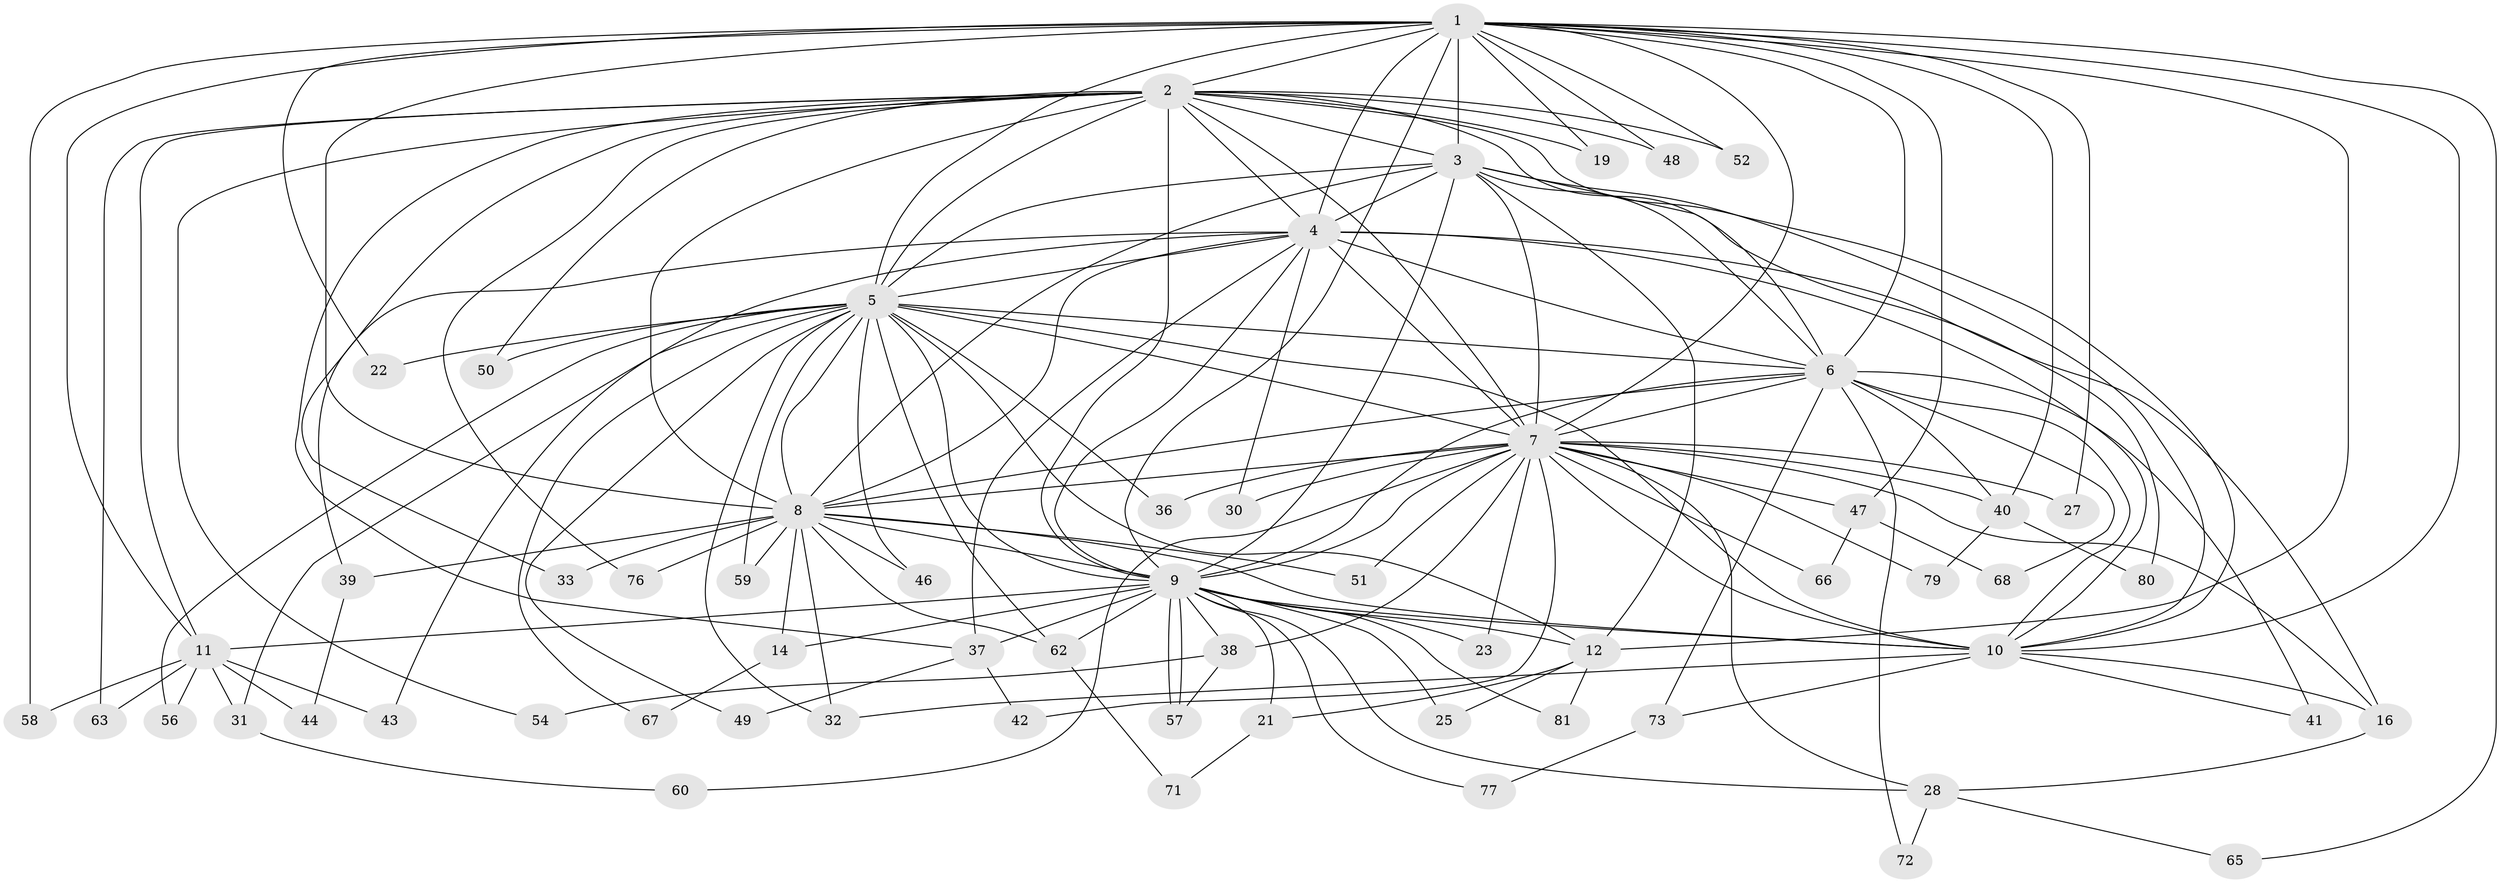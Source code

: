 // original degree distribution, {23: 0.012345679012345678, 21: 0.037037037037037035, 11: 0.012345679012345678, 14: 0.012345679012345678, 16: 0.012345679012345678, 24: 0.012345679012345678, 22: 0.012345679012345678, 13: 0.012345679012345678, 9: 0.012345679012345678, 7: 0.012345679012345678, 3: 0.14814814814814814, 4: 0.09876543209876543, 5: 0.024691358024691357, 2: 0.5802469135802469}
// Generated by graph-tools (version 1.1) at 2025/11/02/27/25 16:11:02]
// undirected, 61 vertices, 157 edges
graph export_dot {
graph [start="1"]
  node [color=gray90,style=filled];
  1 [super="+35"];
  2 [super="+18"];
  3 [super="+45"];
  4 [super="+15"];
  5 [super="+24"];
  6 [super="+75"];
  7 [super="+13"];
  8 [super="+61"];
  9 [super="+17"];
  10 [super="+29"];
  11 [super="+26"];
  12 [super="+34"];
  14;
  16 [super="+20"];
  19;
  21;
  22;
  23;
  25;
  27;
  28 [super="+53"];
  30;
  31;
  32 [super="+69"];
  33;
  36;
  37 [super="+74"];
  38 [super="+70"];
  39;
  40 [super="+55"];
  41 [super="+64"];
  42;
  43;
  44;
  46;
  47;
  48;
  49;
  50;
  51;
  52;
  54;
  56;
  57;
  58;
  59;
  60;
  62 [super="+78"];
  63;
  65;
  66;
  67;
  68;
  71;
  72;
  73;
  76;
  77;
  79;
  80;
  81;
  1 -- 2;
  1 -- 3;
  1 -- 4 [weight=3];
  1 -- 5 [weight=2];
  1 -- 6;
  1 -- 7;
  1 -- 8;
  1 -- 9;
  1 -- 10;
  1 -- 11;
  1 -- 19;
  1 -- 22;
  1 -- 27;
  1 -- 40;
  1 -- 47;
  1 -- 48;
  1 -- 52;
  1 -- 58;
  1 -- 65;
  1 -- 12;
  2 -- 3;
  2 -- 4;
  2 -- 5;
  2 -- 6 [weight=2];
  2 -- 7;
  2 -- 8 [weight=2];
  2 -- 9;
  2 -- 10;
  2 -- 19;
  2 -- 33;
  2 -- 37;
  2 -- 48;
  2 -- 50;
  2 -- 52;
  2 -- 54;
  2 -- 63;
  2 -- 76;
  2 -- 11;
  3 -- 4;
  3 -- 5;
  3 -- 6;
  3 -- 7;
  3 -- 8;
  3 -- 9;
  3 -- 10;
  3 -- 80;
  3 -- 12;
  4 -- 5;
  4 -- 6;
  4 -- 7;
  4 -- 8;
  4 -- 9;
  4 -- 10;
  4 -- 30;
  4 -- 37;
  4 -- 39;
  4 -- 16;
  4 -- 43;
  5 -- 6;
  5 -- 7;
  5 -- 8;
  5 -- 9;
  5 -- 10 [weight=2];
  5 -- 12;
  5 -- 22;
  5 -- 31;
  5 -- 32;
  5 -- 36;
  5 -- 46;
  5 -- 49;
  5 -- 50;
  5 -- 56;
  5 -- 59;
  5 -- 67;
  5 -- 62;
  6 -- 7;
  6 -- 8;
  6 -- 9;
  6 -- 10;
  6 -- 40;
  6 -- 41 [weight=2];
  6 -- 68;
  6 -- 72;
  6 -- 73;
  7 -- 8;
  7 -- 9;
  7 -- 10;
  7 -- 16;
  7 -- 23;
  7 -- 27;
  7 -- 28;
  7 -- 30;
  7 -- 36;
  7 -- 38;
  7 -- 42;
  7 -- 47;
  7 -- 51;
  7 -- 60;
  7 -- 79;
  7 -- 40;
  7 -- 66;
  8 -- 9 [weight=3];
  8 -- 10;
  8 -- 14;
  8 -- 33;
  8 -- 39;
  8 -- 46;
  8 -- 51;
  8 -- 59;
  8 -- 62;
  8 -- 76;
  8 -- 32;
  9 -- 10;
  9 -- 11;
  9 -- 12;
  9 -- 14;
  9 -- 21;
  9 -- 23;
  9 -- 25;
  9 -- 57;
  9 -- 57;
  9 -- 77;
  9 -- 28;
  9 -- 81;
  9 -- 38;
  9 -- 37;
  9 -- 62;
  10 -- 32;
  10 -- 41;
  10 -- 73;
  10 -- 16;
  11 -- 31;
  11 -- 43;
  11 -- 44;
  11 -- 56;
  11 -- 58;
  11 -- 63;
  12 -- 21;
  12 -- 25;
  12 -- 81;
  14 -- 67;
  16 -- 28;
  21 -- 71;
  28 -- 72;
  28 -- 65;
  31 -- 60;
  37 -- 42;
  37 -- 49;
  38 -- 54;
  38 -- 57;
  39 -- 44;
  40 -- 79;
  40 -- 80;
  47 -- 66;
  47 -- 68;
  62 -- 71;
  73 -- 77;
}
